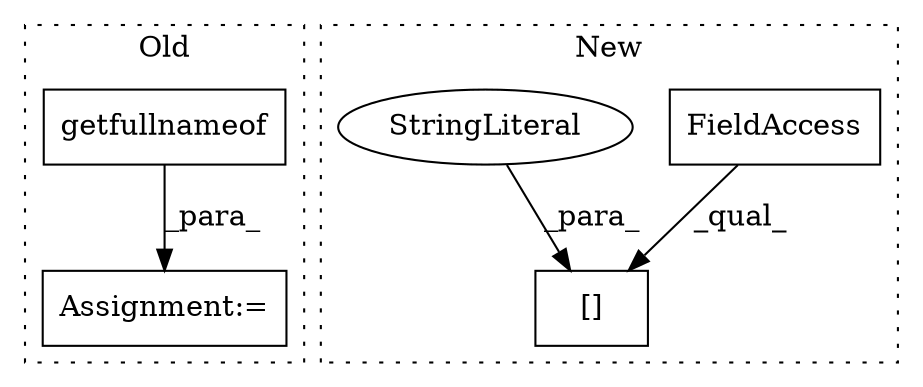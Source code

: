 digraph G {
subgraph cluster0 {
1 [label="getfullnameof" a="32" s="950,978" l="14,1" shape="box"];
4 [label="Assignment:=" a="7" s="849" l="2" shape="box"];
label = "Old";
style="dotted";
}
subgraph cluster1 {
2 [label="[]" a="2" s="1003,1045" l="28,1" shape="box"];
3 [label="FieldAccess" a="22" s="1003" l="27" shape="box"];
5 [label="StringLiteral" a="45" s="1031" l="14" shape="ellipse"];
label = "New";
style="dotted";
}
1 -> 4 [label="_para_"];
3 -> 2 [label="_qual_"];
5 -> 2 [label="_para_"];
}
